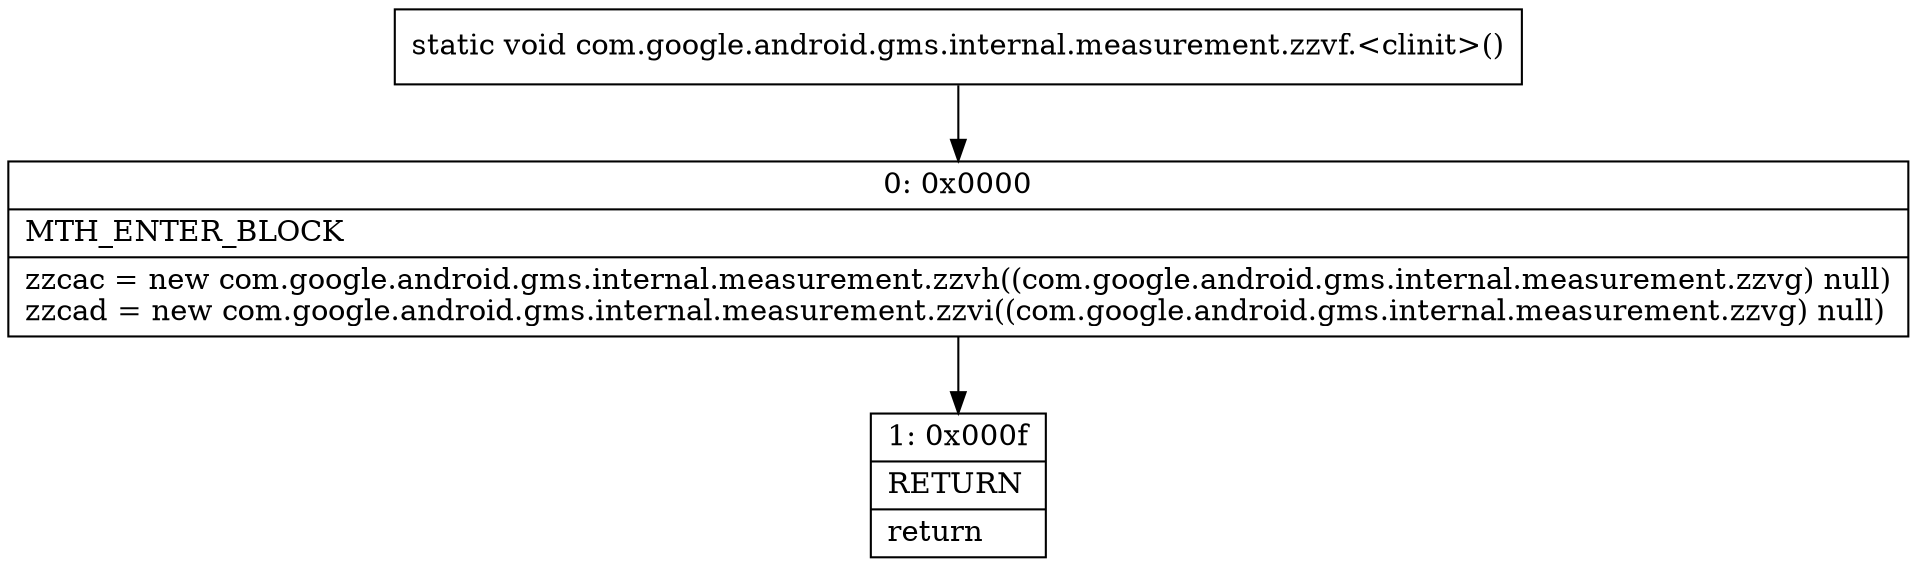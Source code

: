 digraph "CFG forcom.google.android.gms.internal.measurement.zzvf.\<clinit\>()V" {
Node_0 [shape=record,label="{0\:\ 0x0000|MTH_ENTER_BLOCK\l|zzcac = new com.google.android.gms.internal.measurement.zzvh((com.google.android.gms.internal.measurement.zzvg) null)\lzzcad = new com.google.android.gms.internal.measurement.zzvi((com.google.android.gms.internal.measurement.zzvg) null)\l}"];
Node_1 [shape=record,label="{1\:\ 0x000f|RETURN\l|return\l}"];
MethodNode[shape=record,label="{static void com.google.android.gms.internal.measurement.zzvf.\<clinit\>() }"];
MethodNode -> Node_0;
Node_0 -> Node_1;
}


